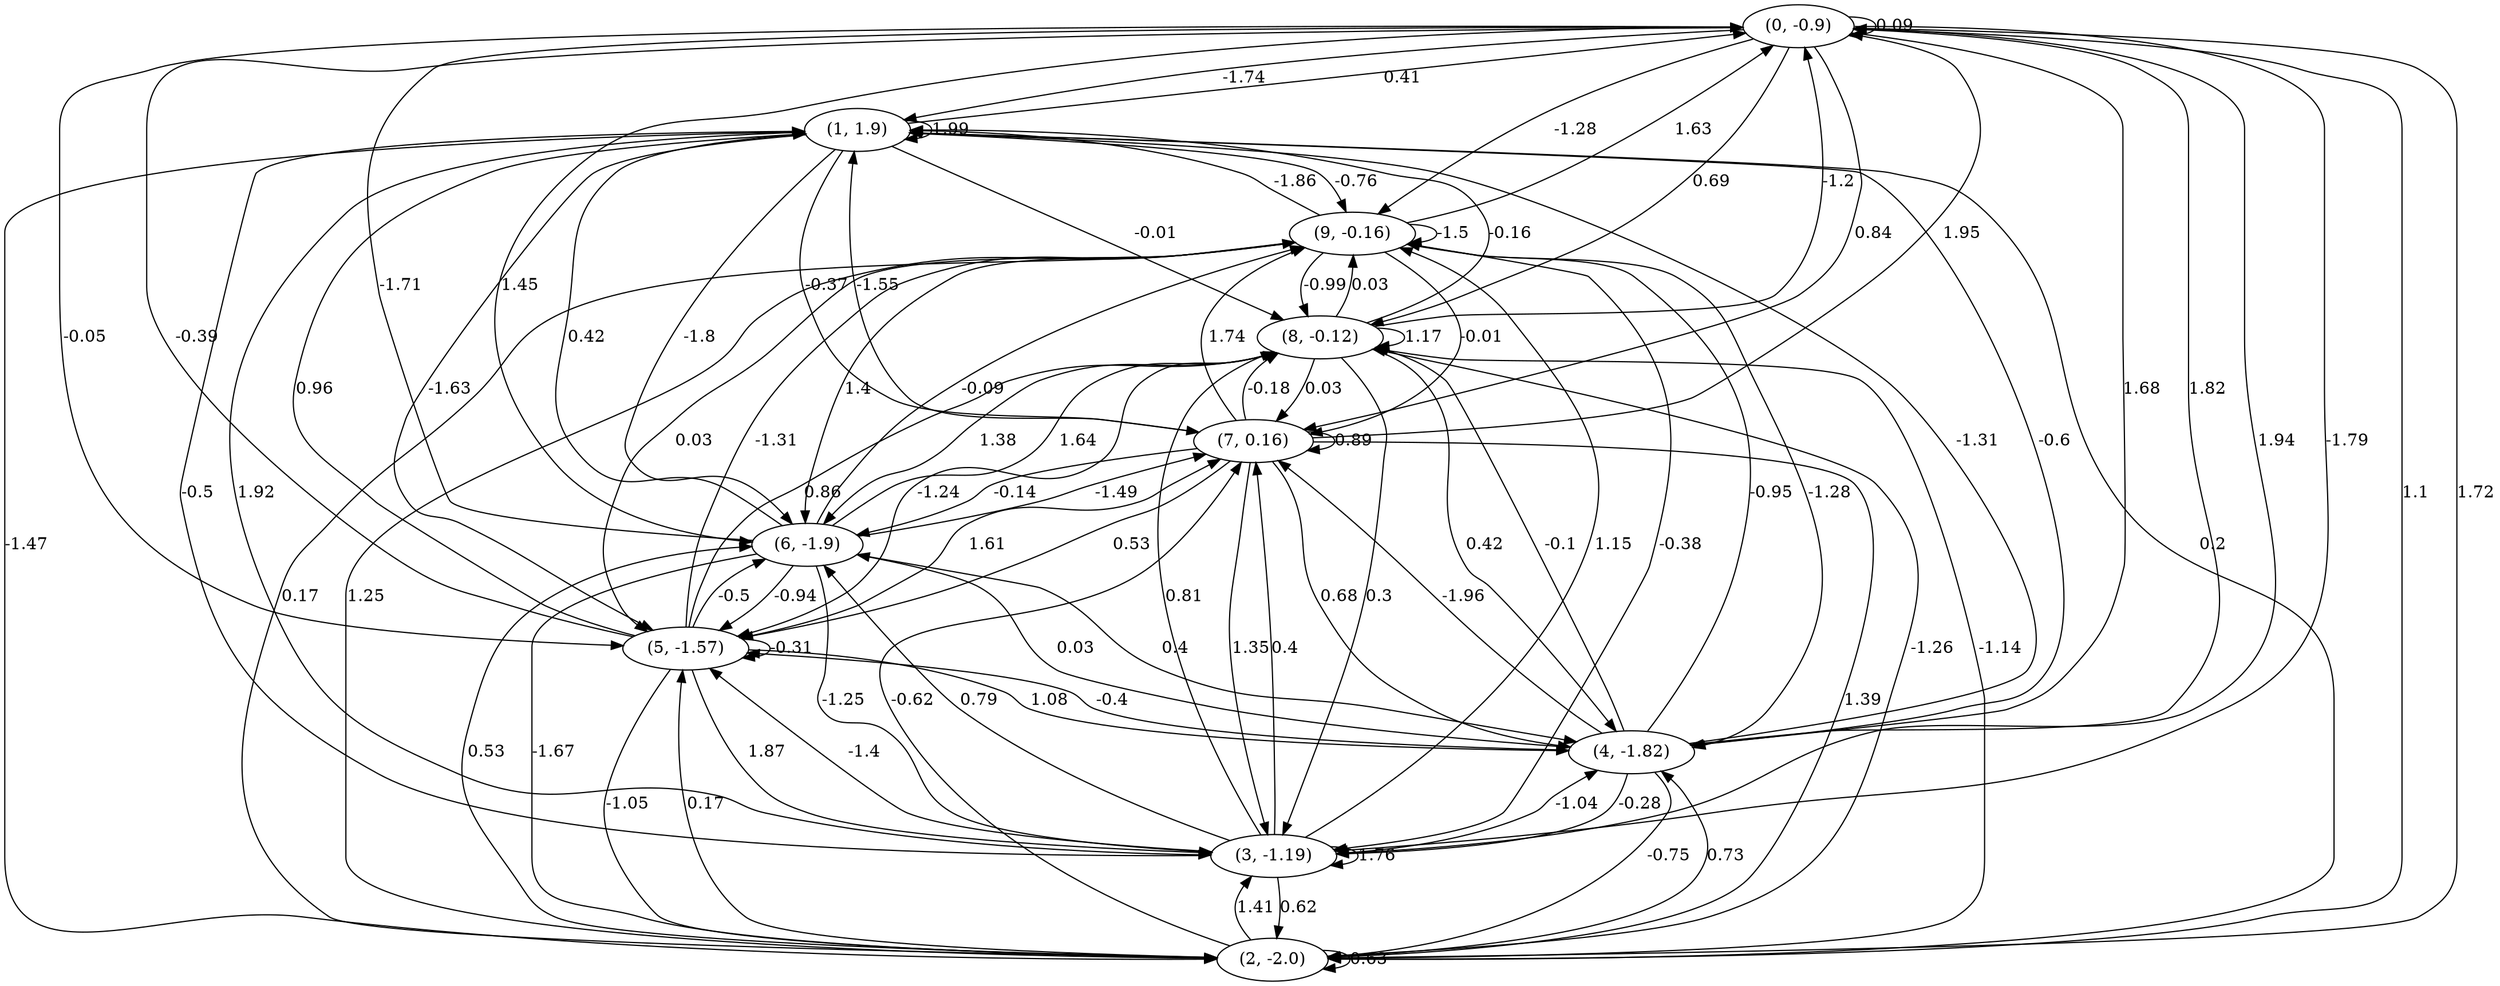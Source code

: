 digraph {
    0 [ label = "(0, -0.9)" ]
    1 [ label = "(1, 1.9)" ]
    2 [ label = "(2, -2.0)" ]
    3 [ label = "(3, -1.19)" ]
    4 [ label = "(4, -1.82)" ]
    5 [ label = "(5, -1.57)" ]
    6 [ label = "(6, -1.9)" ]
    7 [ label = "(7, 0.16)" ]
    8 [ label = "(8, -0.12)" ]
    9 [ label = "(9, -0.16)" ]
    0 -> 0 [ label = "0.09" ]
    1 -> 1 [ label = "1.99" ]
    2 -> 2 [ label = "0.63" ]
    3 -> 3 [ label = "1.76" ]
    5 -> 5 [ label = "-0.31" ]
    7 -> 7 [ label = "0.89" ]
    8 -> 8 [ label = "1.17" ]
    9 -> 9 [ label = "-1.5" ]
    1 -> 0 [ label = "0.41" ]
    2 -> 0 [ label = "1.72" ]
    3 -> 0 [ label = "1.94" ]
    4 -> 0 [ label = "1.82" ]
    5 -> 0 [ label = "-0.39" ]
    6 -> 0 [ label = "-1.71" ]
    7 -> 0 [ label = "1.95" ]
    8 -> 0 [ label = "-1.2" ]
    9 -> 0 [ label = "1.63" ]
    0 -> 1 [ label = "-1.74" ]
    2 -> 1 [ label = "0.2" ]
    3 -> 1 [ label = "-0.5" ]
    4 -> 1 [ label = "-1.31" ]
    5 -> 1 [ label = "0.96" ]
    6 -> 1 [ label = "0.42" ]
    7 -> 1 [ label = "-1.55" ]
    8 -> 1 [ label = "-0.16" ]
    9 -> 1 [ label = "-1.86" ]
    0 -> 2 [ label = "1.1" ]
    1 -> 2 [ label = "-1.47" ]
    3 -> 2 [ label = "0.62" ]
    4 -> 2 [ label = "-0.75" ]
    5 -> 2 [ label = "-1.05" ]
    6 -> 2 [ label = "-1.67" ]
    7 -> 2 [ label = "1.39" ]
    8 -> 2 [ label = "-1.14" ]
    9 -> 2 [ label = "0.17" ]
    0 -> 3 [ label = "-1.79" ]
    1 -> 3 [ label = "1.92" ]
    2 -> 3 [ label = "1.41" ]
    4 -> 3 [ label = "-0.28" ]
    5 -> 3 [ label = "1.87" ]
    6 -> 3 [ label = "-1.25" ]
    7 -> 3 [ label = "1.35" ]
    8 -> 3 [ label = "0.3" ]
    9 -> 3 [ label = "-0.38" ]
    0 -> 4 [ label = "1.68" ]
    1 -> 4 [ label = "-0.6" ]
    2 -> 4 [ label = "0.73" ]
    3 -> 4 [ label = "-1.04" ]
    5 -> 4 [ label = "1.08" ]
    6 -> 4 [ label = "0.4" ]
    7 -> 4 [ label = "0.68" ]
    8 -> 4 [ label = "0.42" ]
    9 -> 4 [ label = "-1.28" ]
    0 -> 5 [ label = "-0.05" ]
    1 -> 5 [ label = "-1.63" ]
    2 -> 5 [ label = "0.17" ]
    3 -> 5 [ label = "-1.4" ]
    4 -> 5 [ label = "-0.4" ]
    6 -> 5 [ label = "-0.94" ]
    7 -> 5 [ label = "0.53" ]
    8 -> 5 [ label = "-1.24" ]
    9 -> 5 [ label = "0.03" ]
    0 -> 6 [ label = "1.45" ]
    1 -> 6 [ label = "-1.8" ]
    2 -> 6 [ label = "0.53" ]
    3 -> 6 [ label = "0.79" ]
    4 -> 6 [ label = "0.03" ]
    5 -> 6 [ label = "-0.5" ]
    7 -> 6 [ label = "-0.14" ]
    8 -> 6 [ label = "1.38" ]
    9 -> 6 [ label = "1.4" ]
    0 -> 7 [ label = "0.84" ]
    1 -> 7 [ label = "-0.37" ]
    2 -> 7 [ label = "-0.62" ]
    3 -> 7 [ label = "0.4" ]
    4 -> 7 [ label = "-1.96" ]
    5 -> 7 [ label = "1.61" ]
    6 -> 7 [ label = "-1.49" ]
    8 -> 7 [ label = "0.03" ]
    9 -> 7 [ label = "-0.01" ]
    0 -> 8 [ label = "0.69" ]
    1 -> 8 [ label = "-0.01" ]
    2 -> 8 [ label = "-1.26" ]
    3 -> 8 [ label = "0.81" ]
    4 -> 8 [ label = "-0.1" ]
    5 -> 8 [ label = "0.86" ]
    6 -> 8 [ label = "1.64" ]
    7 -> 8 [ label = "-0.18" ]
    9 -> 8 [ label = "-0.99" ]
    0 -> 9 [ label = "-1.28" ]
    1 -> 9 [ label = "-0.76" ]
    2 -> 9 [ label = "1.25" ]
    3 -> 9 [ label = "1.15" ]
    4 -> 9 [ label = "-0.95" ]
    5 -> 9 [ label = "-1.31" ]
    6 -> 9 [ label = "-0.09" ]
    7 -> 9 [ label = "1.74" ]
    8 -> 9 [ label = "0.03" ]
}

